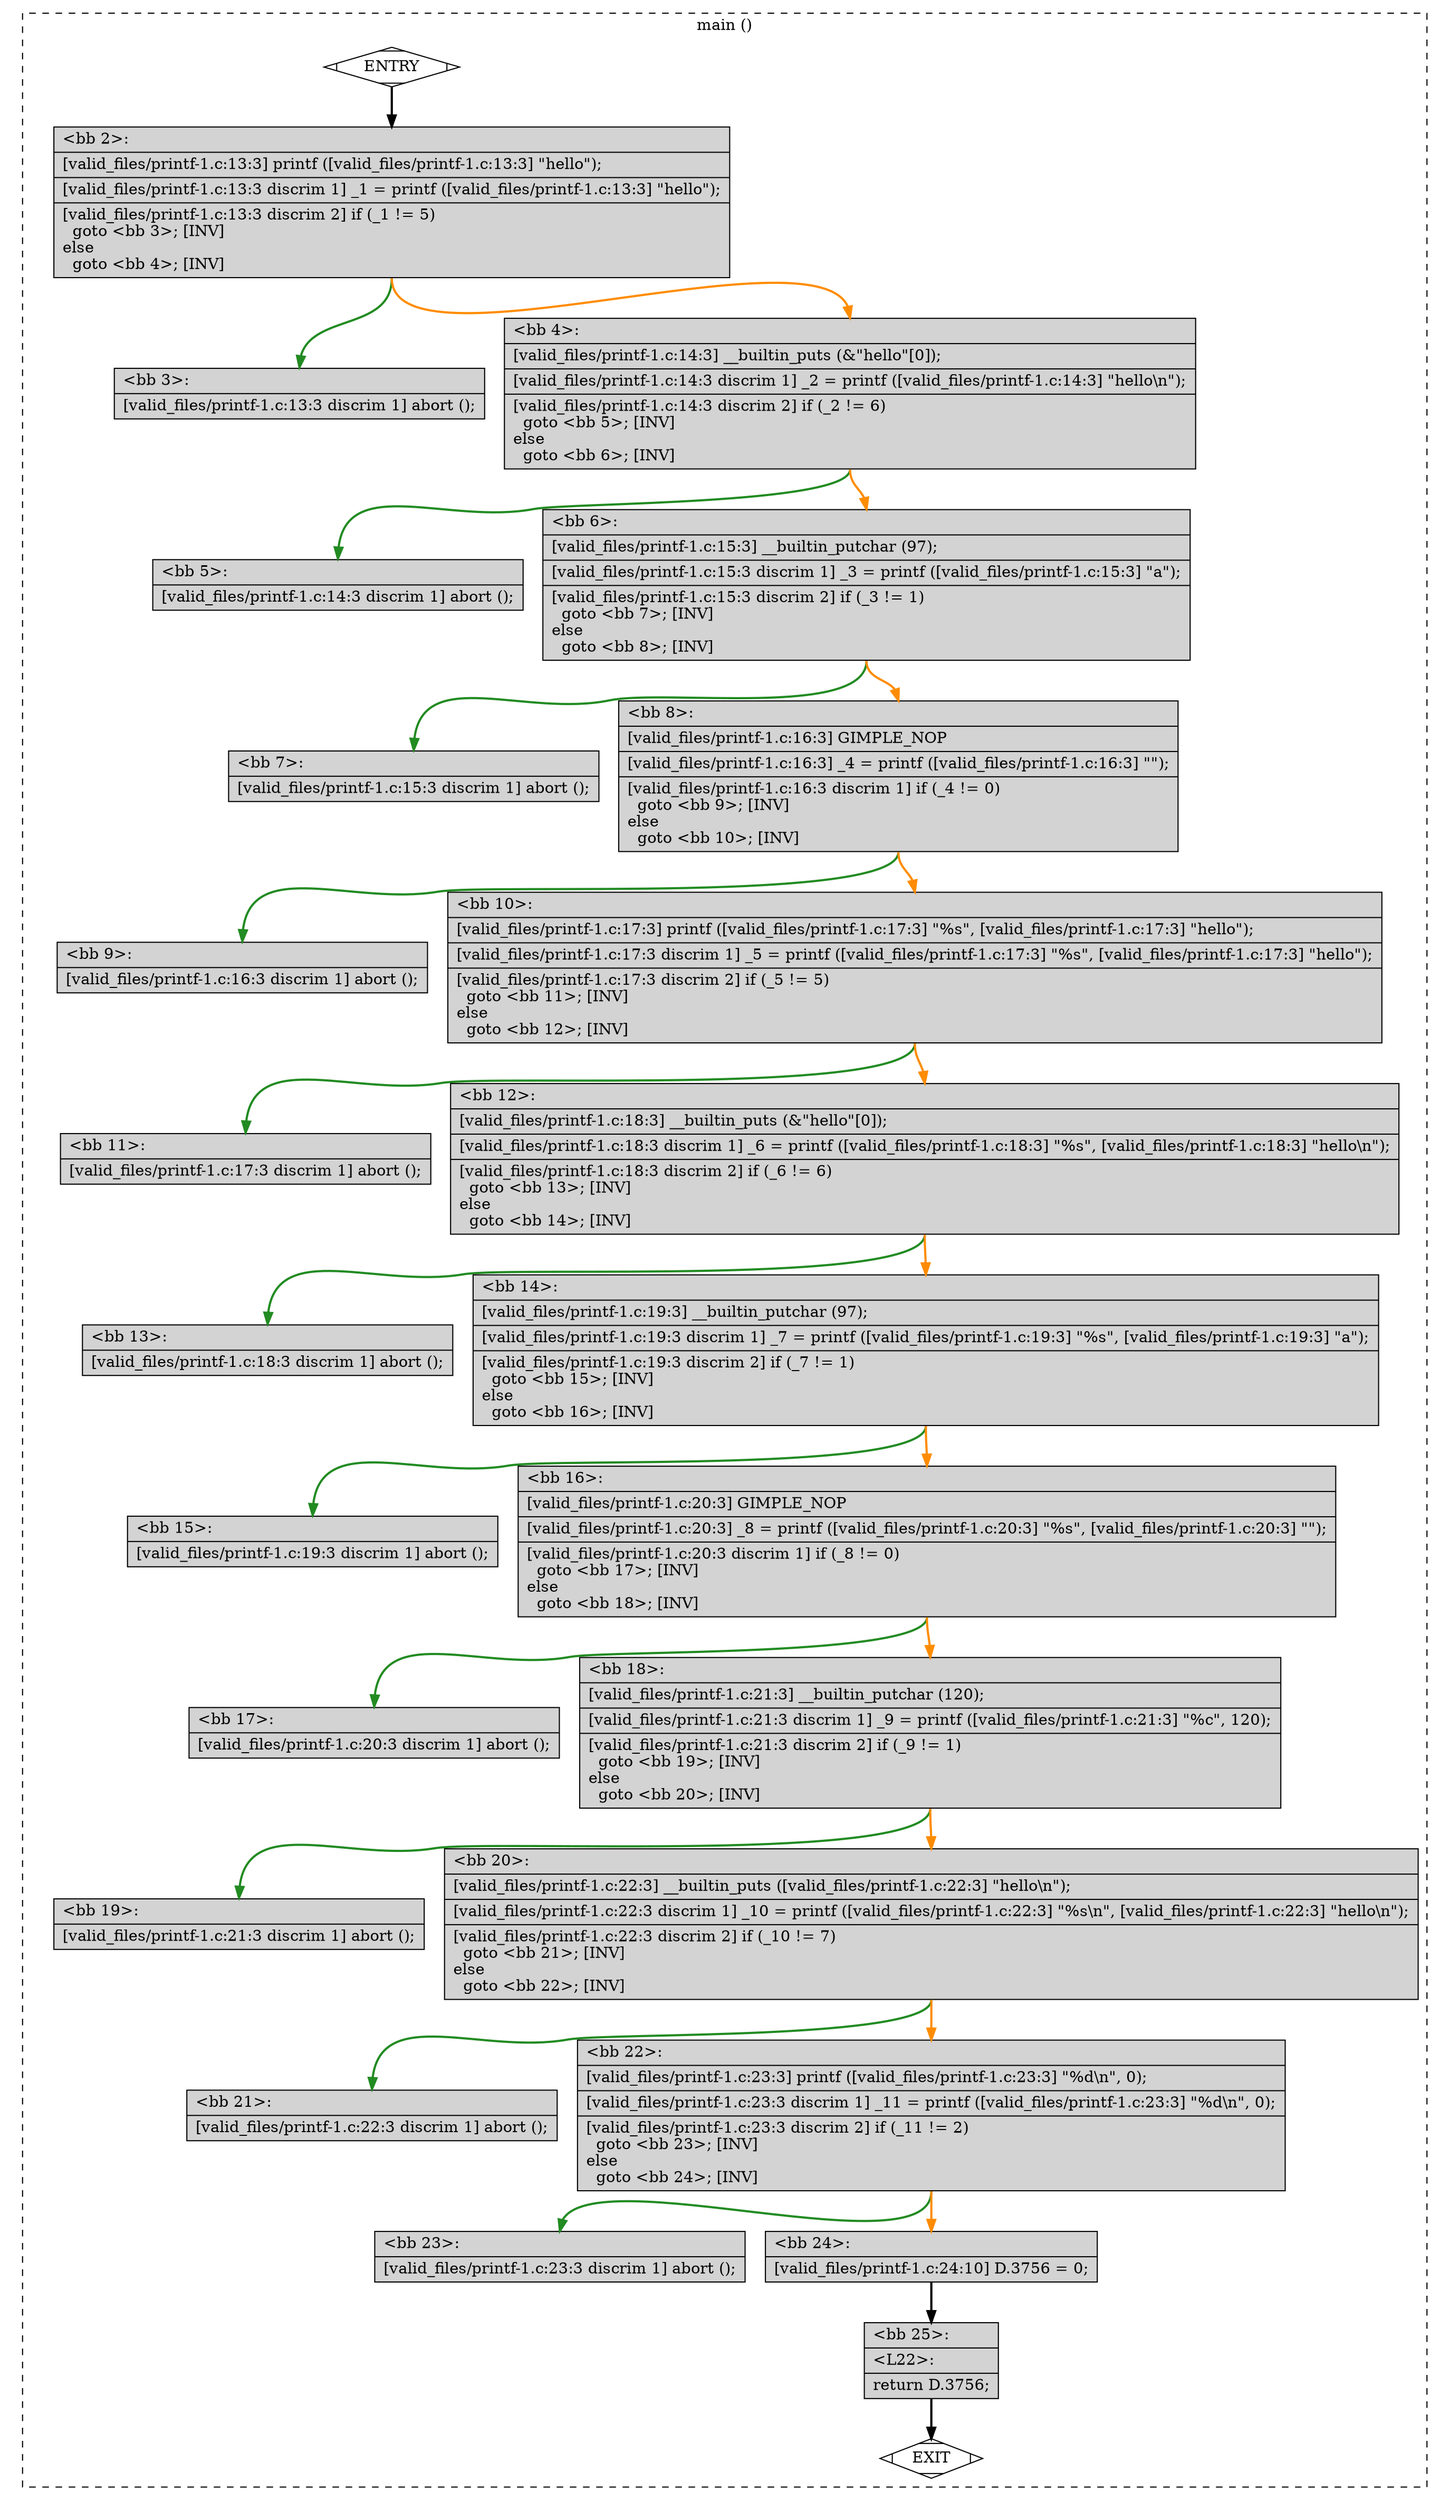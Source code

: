 digraph "a-printf-1.c.015t.cfg" {
overlap=false;
subgraph "cluster_main" {
	style="dashed";
	color="black";
	label="main ()";
	fn_6_basic_block_0 [shape=Mdiamond,style=filled,fillcolor=white,label="ENTRY"];

	fn_6_basic_block_1 [shape=Mdiamond,style=filled,fillcolor=white,label="EXIT"];

	fn_6_basic_block_2 [shape=record,style=filled,fillcolor=lightgrey,label="{\<bb\ 2\>:\l\
|[valid_files/printf-1.c:13:3]\ printf\ ([valid_files/printf-1.c:13:3]\ \"hello\");\l\
|[valid_files/printf-1.c:13:3\ discrim\ 1]\ _1\ =\ printf\ ([valid_files/printf-1.c:13:3]\ \"hello\");\l\
|[valid_files/printf-1.c:13:3\ discrim\ 2]\ if\ (_1\ !=\ 5)\l\
\ \ goto\ \<bb\ 3\>;\ [INV]\l\
else\l\
\ \ goto\ \<bb\ 4\>;\ [INV]\l\
}"];

	fn_6_basic_block_3 [shape=record,style=filled,fillcolor=lightgrey,label="{\<bb\ 3\>:\l\
|[valid_files/printf-1.c:13:3\ discrim\ 1]\ abort\ ();\l\
}"];

	fn_6_basic_block_4 [shape=record,style=filled,fillcolor=lightgrey,label="{\<bb\ 4\>:\l\
|[valid_files/printf-1.c:14:3]\ __builtin_puts\ (&\"hello\"[0]);\l\
|[valid_files/printf-1.c:14:3\ discrim\ 1]\ _2\ =\ printf\ ([valid_files/printf-1.c:14:3]\ \"hello\\n\");\l\
|[valid_files/printf-1.c:14:3\ discrim\ 2]\ if\ (_2\ !=\ 6)\l\
\ \ goto\ \<bb\ 5\>;\ [INV]\l\
else\l\
\ \ goto\ \<bb\ 6\>;\ [INV]\l\
}"];

	fn_6_basic_block_5 [shape=record,style=filled,fillcolor=lightgrey,label="{\<bb\ 5\>:\l\
|[valid_files/printf-1.c:14:3\ discrim\ 1]\ abort\ ();\l\
}"];

	fn_6_basic_block_6 [shape=record,style=filled,fillcolor=lightgrey,label="{\<bb\ 6\>:\l\
|[valid_files/printf-1.c:15:3]\ __builtin_putchar\ (97);\l\
|[valid_files/printf-1.c:15:3\ discrim\ 1]\ _3\ =\ printf\ ([valid_files/printf-1.c:15:3]\ \"a\");\l\
|[valid_files/printf-1.c:15:3\ discrim\ 2]\ if\ (_3\ !=\ 1)\l\
\ \ goto\ \<bb\ 7\>;\ [INV]\l\
else\l\
\ \ goto\ \<bb\ 8\>;\ [INV]\l\
}"];

	fn_6_basic_block_7 [shape=record,style=filled,fillcolor=lightgrey,label="{\<bb\ 7\>:\l\
|[valid_files/printf-1.c:15:3\ discrim\ 1]\ abort\ ();\l\
}"];

	fn_6_basic_block_8 [shape=record,style=filled,fillcolor=lightgrey,label="{\<bb\ 8\>:\l\
|[valid_files/printf-1.c:16:3]\ GIMPLE_NOP\l\
|[valid_files/printf-1.c:16:3]\ _4\ =\ printf\ ([valid_files/printf-1.c:16:3]\ \"\");\l\
|[valid_files/printf-1.c:16:3\ discrim\ 1]\ if\ (_4\ !=\ 0)\l\
\ \ goto\ \<bb\ 9\>;\ [INV]\l\
else\l\
\ \ goto\ \<bb\ 10\>;\ [INV]\l\
}"];

	fn_6_basic_block_9 [shape=record,style=filled,fillcolor=lightgrey,label="{\<bb\ 9\>:\l\
|[valid_files/printf-1.c:16:3\ discrim\ 1]\ abort\ ();\l\
}"];

	fn_6_basic_block_10 [shape=record,style=filled,fillcolor=lightgrey,label="{\<bb\ 10\>:\l\
|[valid_files/printf-1.c:17:3]\ printf\ ([valid_files/printf-1.c:17:3]\ \"%s\",\ [valid_files/printf-1.c:17:3]\ \"hello\");\l\
|[valid_files/printf-1.c:17:3\ discrim\ 1]\ _5\ =\ printf\ ([valid_files/printf-1.c:17:3]\ \"%s\",\ [valid_files/printf-1.c:17:3]\ \"hello\");\l\
|[valid_files/printf-1.c:17:3\ discrim\ 2]\ if\ (_5\ !=\ 5)\l\
\ \ goto\ \<bb\ 11\>;\ [INV]\l\
else\l\
\ \ goto\ \<bb\ 12\>;\ [INV]\l\
}"];

	fn_6_basic_block_11 [shape=record,style=filled,fillcolor=lightgrey,label="{\<bb\ 11\>:\l\
|[valid_files/printf-1.c:17:3\ discrim\ 1]\ abort\ ();\l\
}"];

	fn_6_basic_block_12 [shape=record,style=filled,fillcolor=lightgrey,label="{\<bb\ 12\>:\l\
|[valid_files/printf-1.c:18:3]\ __builtin_puts\ (&\"hello\"[0]);\l\
|[valid_files/printf-1.c:18:3\ discrim\ 1]\ _6\ =\ printf\ ([valid_files/printf-1.c:18:3]\ \"%s\",\ [valid_files/printf-1.c:18:3]\ \"hello\\n\");\l\
|[valid_files/printf-1.c:18:3\ discrim\ 2]\ if\ (_6\ !=\ 6)\l\
\ \ goto\ \<bb\ 13\>;\ [INV]\l\
else\l\
\ \ goto\ \<bb\ 14\>;\ [INV]\l\
}"];

	fn_6_basic_block_13 [shape=record,style=filled,fillcolor=lightgrey,label="{\<bb\ 13\>:\l\
|[valid_files/printf-1.c:18:3\ discrim\ 1]\ abort\ ();\l\
}"];

	fn_6_basic_block_14 [shape=record,style=filled,fillcolor=lightgrey,label="{\<bb\ 14\>:\l\
|[valid_files/printf-1.c:19:3]\ __builtin_putchar\ (97);\l\
|[valid_files/printf-1.c:19:3\ discrim\ 1]\ _7\ =\ printf\ ([valid_files/printf-1.c:19:3]\ \"%s\",\ [valid_files/printf-1.c:19:3]\ \"a\");\l\
|[valid_files/printf-1.c:19:3\ discrim\ 2]\ if\ (_7\ !=\ 1)\l\
\ \ goto\ \<bb\ 15\>;\ [INV]\l\
else\l\
\ \ goto\ \<bb\ 16\>;\ [INV]\l\
}"];

	fn_6_basic_block_15 [shape=record,style=filled,fillcolor=lightgrey,label="{\<bb\ 15\>:\l\
|[valid_files/printf-1.c:19:3\ discrim\ 1]\ abort\ ();\l\
}"];

	fn_6_basic_block_16 [shape=record,style=filled,fillcolor=lightgrey,label="{\<bb\ 16\>:\l\
|[valid_files/printf-1.c:20:3]\ GIMPLE_NOP\l\
|[valid_files/printf-1.c:20:3]\ _8\ =\ printf\ ([valid_files/printf-1.c:20:3]\ \"%s\",\ [valid_files/printf-1.c:20:3]\ \"\");\l\
|[valid_files/printf-1.c:20:3\ discrim\ 1]\ if\ (_8\ !=\ 0)\l\
\ \ goto\ \<bb\ 17\>;\ [INV]\l\
else\l\
\ \ goto\ \<bb\ 18\>;\ [INV]\l\
}"];

	fn_6_basic_block_17 [shape=record,style=filled,fillcolor=lightgrey,label="{\<bb\ 17\>:\l\
|[valid_files/printf-1.c:20:3\ discrim\ 1]\ abort\ ();\l\
}"];

	fn_6_basic_block_18 [shape=record,style=filled,fillcolor=lightgrey,label="{\<bb\ 18\>:\l\
|[valid_files/printf-1.c:21:3]\ __builtin_putchar\ (120);\l\
|[valid_files/printf-1.c:21:3\ discrim\ 1]\ _9\ =\ printf\ ([valid_files/printf-1.c:21:3]\ \"%c\",\ 120);\l\
|[valid_files/printf-1.c:21:3\ discrim\ 2]\ if\ (_9\ !=\ 1)\l\
\ \ goto\ \<bb\ 19\>;\ [INV]\l\
else\l\
\ \ goto\ \<bb\ 20\>;\ [INV]\l\
}"];

	fn_6_basic_block_19 [shape=record,style=filled,fillcolor=lightgrey,label="{\<bb\ 19\>:\l\
|[valid_files/printf-1.c:21:3\ discrim\ 1]\ abort\ ();\l\
}"];

	fn_6_basic_block_20 [shape=record,style=filled,fillcolor=lightgrey,label="{\<bb\ 20\>:\l\
|[valid_files/printf-1.c:22:3]\ __builtin_puts\ ([valid_files/printf-1.c:22:3]\ \"hello\\n\");\l\
|[valid_files/printf-1.c:22:3\ discrim\ 1]\ _10\ =\ printf\ ([valid_files/printf-1.c:22:3]\ \"%s\\n\",\ [valid_files/printf-1.c:22:3]\ \"hello\\n\");\l\
|[valid_files/printf-1.c:22:3\ discrim\ 2]\ if\ (_10\ !=\ 7)\l\
\ \ goto\ \<bb\ 21\>;\ [INV]\l\
else\l\
\ \ goto\ \<bb\ 22\>;\ [INV]\l\
}"];

	fn_6_basic_block_21 [shape=record,style=filled,fillcolor=lightgrey,label="{\<bb\ 21\>:\l\
|[valid_files/printf-1.c:22:3\ discrim\ 1]\ abort\ ();\l\
}"];

	fn_6_basic_block_22 [shape=record,style=filled,fillcolor=lightgrey,label="{\<bb\ 22\>:\l\
|[valid_files/printf-1.c:23:3]\ printf\ ([valid_files/printf-1.c:23:3]\ \"%d\\n\",\ 0);\l\
|[valid_files/printf-1.c:23:3\ discrim\ 1]\ _11\ =\ printf\ ([valid_files/printf-1.c:23:3]\ \"%d\\n\",\ 0);\l\
|[valid_files/printf-1.c:23:3\ discrim\ 2]\ if\ (_11\ !=\ 2)\l\
\ \ goto\ \<bb\ 23\>;\ [INV]\l\
else\l\
\ \ goto\ \<bb\ 24\>;\ [INV]\l\
}"];

	fn_6_basic_block_23 [shape=record,style=filled,fillcolor=lightgrey,label="{\<bb\ 23\>:\l\
|[valid_files/printf-1.c:23:3\ discrim\ 1]\ abort\ ();\l\
}"];

	fn_6_basic_block_24 [shape=record,style=filled,fillcolor=lightgrey,label="{\<bb\ 24\>:\l\
|[valid_files/printf-1.c:24:10]\ D.3756\ =\ 0;\l\
}"];

	fn_6_basic_block_25 [shape=record,style=filled,fillcolor=lightgrey,label="{\<bb\ 25\>:\l\
|\<L22\>:\l\
|return\ D.3756;\l\
}"];

	fn_6_basic_block_0:s -> fn_6_basic_block_2:n [style="solid,bold",color=black,weight=100,constraint=true];
	fn_6_basic_block_2:s -> fn_6_basic_block_3:n [style="solid,bold",color=forestgreen,weight=10,constraint=true];
	fn_6_basic_block_2:s -> fn_6_basic_block_4:n [style="solid,bold",color=darkorange,weight=10,constraint=true];
	fn_6_basic_block_4:s -> fn_6_basic_block_5:n [style="solid,bold",color=forestgreen,weight=10,constraint=true];
	fn_6_basic_block_4:s -> fn_6_basic_block_6:n [style="solid,bold",color=darkorange,weight=10,constraint=true];
	fn_6_basic_block_6:s -> fn_6_basic_block_7:n [style="solid,bold",color=forestgreen,weight=10,constraint=true];
	fn_6_basic_block_6:s -> fn_6_basic_block_8:n [style="solid,bold",color=darkorange,weight=10,constraint=true];
	fn_6_basic_block_8:s -> fn_6_basic_block_9:n [style="solid,bold",color=forestgreen,weight=10,constraint=true];
	fn_6_basic_block_8:s -> fn_6_basic_block_10:n [style="solid,bold",color=darkorange,weight=10,constraint=true];
	fn_6_basic_block_10:s -> fn_6_basic_block_11:n [style="solid,bold",color=forestgreen,weight=10,constraint=true];
	fn_6_basic_block_10:s -> fn_6_basic_block_12:n [style="solid,bold",color=darkorange,weight=10,constraint=true];
	fn_6_basic_block_12:s -> fn_6_basic_block_13:n [style="solid,bold",color=forestgreen,weight=10,constraint=true];
	fn_6_basic_block_12:s -> fn_6_basic_block_14:n [style="solid,bold",color=darkorange,weight=10,constraint=true];
	fn_6_basic_block_14:s -> fn_6_basic_block_15:n [style="solid,bold",color=forestgreen,weight=10,constraint=true];
	fn_6_basic_block_14:s -> fn_6_basic_block_16:n [style="solid,bold",color=darkorange,weight=10,constraint=true];
	fn_6_basic_block_16:s -> fn_6_basic_block_17:n [style="solid,bold",color=forestgreen,weight=10,constraint=true];
	fn_6_basic_block_16:s -> fn_6_basic_block_18:n [style="solid,bold",color=darkorange,weight=10,constraint=true];
	fn_6_basic_block_18:s -> fn_6_basic_block_19:n [style="solid,bold",color=forestgreen,weight=10,constraint=true];
	fn_6_basic_block_18:s -> fn_6_basic_block_20:n [style="solid,bold",color=darkorange,weight=10,constraint=true];
	fn_6_basic_block_20:s -> fn_6_basic_block_21:n [style="solid,bold",color=forestgreen,weight=10,constraint=true];
	fn_6_basic_block_20:s -> fn_6_basic_block_22:n [style="solid,bold",color=darkorange,weight=10,constraint=true];
	fn_6_basic_block_22:s -> fn_6_basic_block_23:n [style="solid,bold",color=forestgreen,weight=10,constraint=true];
	fn_6_basic_block_22:s -> fn_6_basic_block_24:n [style="solid,bold",color=darkorange,weight=10,constraint=true];
	fn_6_basic_block_24:s -> fn_6_basic_block_25:n [style="solid,bold",color=black,weight=100,constraint=true];
	fn_6_basic_block_25:s -> fn_6_basic_block_1:n [style="solid,bold",color=black,weight=10,constraint=true];
	fn_6_basic_block_0:s -> fn_6_basic_block_1:n [style="invis",constraint=true];
}
}
